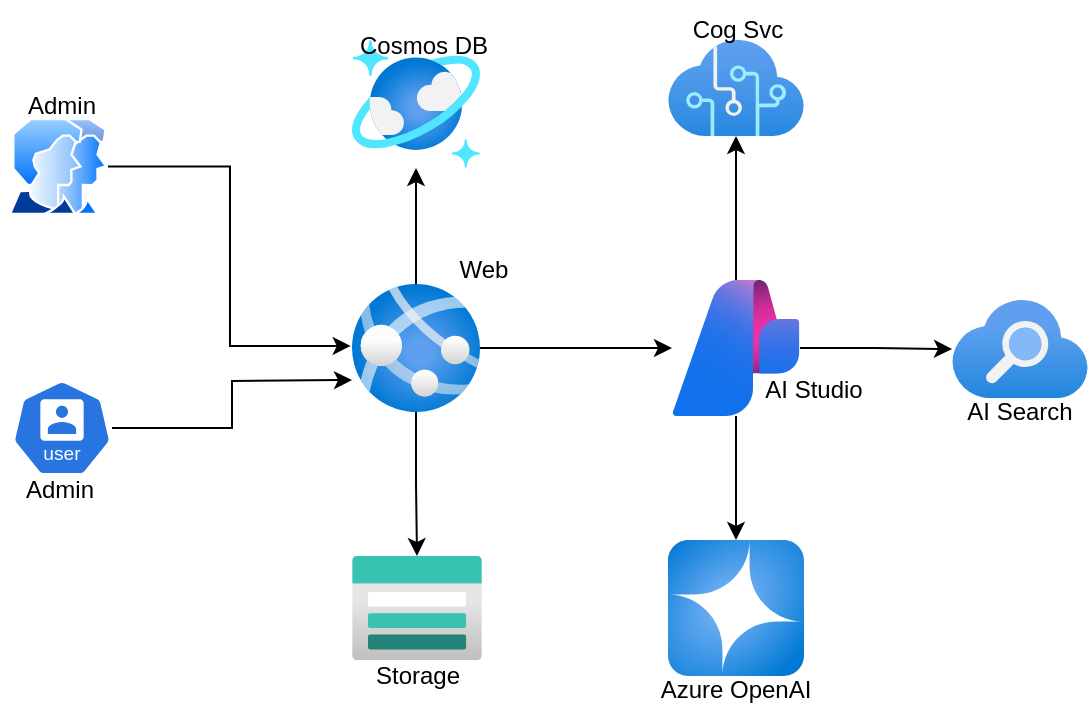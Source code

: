 <mxfile version="24.7.14" pages="2">
  <diagram name="SMC-MMC" id="Jn7WtMPNRus4jtXL1Bz7">
    <mxGraphModel dx="1106" dy="768" grid="1" gridSize="10" guides="1" tooltips="1" connect="1" arrows="1" fold="1" page="1" pageScale="1" pageWidth="850" pageHeight="1100" math="0" shadow="0">
      <root>
        <mxCell id="0" />
        <mxCell id="1" parent="0" />
        <mxCell id="Ky0okiFIyZvp3Xf47Xzk-17" value="" style="edgeStyle=orthogonalEdgeStyle;rounded=0;orthogonalLoop=1;jettySize=auto;html=1;" edge="1" parent="1" source="Ky0okiFIyZvp3Xf47Xzk-1" target="Ky0okiFIyZvp3Xf47Xzk-4">
          <mxGeometry relative="1" as="geometry" />
        </mxCell>
        <mxCell id="Ky0okiFIyZvp3Xf47Xzk-18" value="" style="edgeStyle=orthogonalEdgeStyle;rounded=0;orthogonalLoop=1;jettySize=auto;html=1;" edge="1" parent="1" source="Ky0okiFIyZvp3Xf47Xzk-1" target="Ky0okiFIyZvp3Xf47Xzk-3">
          <mxGeometry relative="1" as="geometry" />
        </mxCell>
        <mxCell id="Ky0okiFIyZvp3Xf47Xzk-19" value="" style="edgeStyle=orthogonalEdgeStyle;rounded=0;orthogonalLoop=1;jettySize=auto;html=1;" edge="1" parent="1" source="Ky0okiFIyZvp3Xf47Xzk-1" target="Ky0okiFIyZvp3Xf47Xzk-2">
          <mxGeometry relative="1" as="geometry" />
        </mxCell>
        <mxCell id="Ky0okiFIyZvp3Xf47Xzk-1" value="" style="image;aspect=fixed;html=1;points=[];align=center;fontSize=12;image=img/lib/azure2/ai_machine_learning/AI_Studio.svg;" vertex="1" parent="1">
          <mxGeometry x="450" y="310" width="64" height="68" as="geometry" />
        </mxCell>
        <mxCell id="Ky0okiFIyZvp3Xf47Xzk-2" value="" style="image;aspect=fixed;html=1;points=[];align=center;fontSize=12;image=img/lib/azure2/app_services/Search_Services.svg;" vertex="1" parent="1">
          <mxGeometry x="590" y="320" width="68" height="49.12" as="geometry" />
        </mxCell>
        <mxCell id="Ky0okiFIyZvp3Xf47Xzk-3" value="" style="image;aspect=fixed;html=1;points=[];align=center;fontSize=12;image=img/lib/azure2/ai_machine_learning/Azure_OpenAI.svg;" vertex="1" parent="1">
          <mxGeometry x="448" y="440" width="68" height="68" as="geometry" />
        </mxCell>
        <mxCell id="Ky0okiFIyZvp3Xf47Xzk-4" value="" style="image;aspect=fixed;html=1;points=[];align=center;fontSize=12;image=img/lib/azure2/ai_machine_learning/Cognitive_Services.svg;" vertex="1" parent="1">
          <mxGeometry x="448" y="190" width="68" height="48" as="geometry" />
        </mxCell>
        <mxCell id="Ky0okiFIyZvp3Xf47Xzk-14" value="" style="edgeStyle=orthogonalEdgeStyle;rounded=0;orthogonalLoop=1;jettySize=auto;html=1;" edge="1" parent="1" source="Ky0okiFIyZvp3Xf47Xzk-5" target="Ky0okiFIyZvp3Xf47Xzk-6">
          <mxGeometry relative="1" as="geometry" />
        </mxCell>
        <mxCell id="Ky0okiFIyZvp3Xf47Xzk-15" value="" style="edgeStyle=orthogonalEdgeStyle;rounded=0;orthogonalLoop=1;jettySize=auto;html=1;" edge="1" parent="1" source="Ky0okiFIyZvp3Xf47Xzk-5" target="Ky0okiFIyZvp3Xf47Xzk-8">
          <mxGeometry relative="1" as="geometry" />
        </mxCell>
        <mxCell id="Ky0okiFIyZvp3Xf47Xzk-16" value="" style="edgeStyle=orthogonalEdgeStyle;rounded=0;orthogonalLoop=1;jettySize=auto;html=1;" edge="1" parent="1" source="Ky0okiFIyZvp3Xf47Xzk-5" target="Ky0okiFIyZvp3Xf47Xzk-1">
          <mxGeometry relative="1" as="geometry" />
        </mxCell>
        <mxCell id="Ky0okiFIyZvp3Xf47Xzk-5" value="" style="image;aspect=fixed;html=1;points=[];align=center;fontSize=12;image=img/lib/azure2/app_services/App_Services.svg;" vertex="1" parent="1">
          <mxGeometry x="290" y="312" width="64" height="64" as="geometry" />
        </mxCell>
        <mxCell id="Ky0okiFIyZvp3Xf47Xzk-6" value="" style="image;aspect=fixed;html=1;points=[];align=center;fontSize=12;image=img/lib/azure2/databases/Azure_Cosmos_DB.svg;" vertex="1" parent="1">
          <mxGeometry x="290" y="190" width="64" height="64" as="geometry" />
        </mxCell>
        <mxCell id="Ky0okiFIyZvp3Xf47Xzk-8" value="" style="image;aspect=fixed;html=1;points=[];align=center;fontSize=12;image=img/lib/azure2/storage/Storage_Accounts.svg;" vertex="1" parent="1">
          <mxGeometry x="290" y="448" width="65" height="52" as="geometry" />
        </mxCell>
        <mxCell id="Ky0okiFIyZvp3Xf47Xzk-9" value="" style="image;aspect=fixed;perimeter=ellipsePerimeter;html=1;align=center;shadow=0;dashed=0;spacingTop=3;image=img/lib/active_directory/user_accounts.svg;" vertex="1" parent="1">
          <mxGeometry x="118" y="229" width="50" height="48.5" as="geometry" />
        </mxCell>
        <mxCell id="Ky0okiFIyZvp3Xf47Xzk-13" style="edgeStyle=orthogonalEdgeStyle;rounded=0;orthogonalLoop=1;jettySize=auto;html=1;" edge="1" parent="1" source="Ky0okiFIyZvp3Xf47Xzk-11">
          <mxGeometry relative="1" as="geometry">
            <mxPoint x="290" y="360" as="targetPoint" />
          </mxGeometry>
        </mxCell>
        <mxCell id="Ky0okiFIyZvp3Xf47Xzk-11" value="" style="aspect=fixed;sketch=0;html=1;dashed=0;whitespace=wrap;verticalLabelPosition=bottom;verticalAlign=top;fillColor=#2875E2;strokeColor=#ffffff;points=[[0.005,0.63,0],[0.1,0.2,0],[0.9,0.2,0],[0.5,0,0],[0.995,0.63,0],[0.72,0.99,0],[0.5,1,0],[0.28,0.99,0]];shape=mxgraph.kubernetes.icon2;kubernetesLabel=1;prIcon=user" vertex="1" parent="1">
          <mxGeometry x="120" y="360" width="50" height="48" as="geometry" />
        </mxCell>
        <mxCell id="Ky0okiFIyZvp3Xf47Xzk-12" style="edgeStyle=orthogonalEdgeStyle;rounded=0;orthogonalLoop=1;jettySize=auto;html=1;entryX=-0.01;entryY=0.484;entryDx=0;entryDy=0;entryPerimeter=0;" edge="1" parent="1" source="Ky0okiFIyZvp3Xf47Xzk-9" target="Ky0okiFIyZvp3Xf47Xzk-5">
          <mxGeometry relative="1" as="geometry" />
        </mxCell>
        <mxCell id="Ky0okiFIyZvp3Xf47Xzk-20" value="Admin" style="text;html=1;align=center;verticalAlign=middle;whiteSpace=wrap;rounded=0;" vertex="1" parent="1">
          <mxGeometry x="115" y="208" width="60" height="30" as="geometry" />
        </mxCell>
        <mxCell id="Ky0okiFIyZvp3Xf47Xzk-21" value="Admin" style="text;html=1;align=center;verticalAlign=middle;whiteSpace=wrap;rounded=0;" vertex="1" parent="1">
          <mxGeometry x="114" y="400" width="60" height="30" as="geometry" />
        </mxCell>
        <mxCell id="Ky0okiFIyZvp3Xf47Xzk-24" value="Web" style="text;html=1;align=center;verticalAlign=middle;whiteSpace=wrap;rounded=0;" vertex="1" parent="1">
          <mxGeometry x="321" y="290" width="70" height="30" as="geometry" />
        </mxCell>
        <mxCell id="Ky0okiFIyZvp3Xf47Xzk-25" value="Cosmos DB" style="text;html=1;align=center;verticalAlign=middle;whiteSpace=wrap;rounded=0;" vertex="1" parent="1">
          <mxGeometry x="291" y="178" width="70" height="30" as="geometry" />
        </mxCell>
        <mxCell id="Ky0okiFIyZvp3Xf47Xzk-26" value="Storage" style="text;html=1;align=center;verticalAlign=middle;whiteSpace=wrap;rounded=0;" vertex="1" parent="1">
          <mxGeometry x="288" y="493" width="70" height="30" as="geometry" />
        </mxCell>
        <mxCell id="Ky0okiFIyZvp3Xf47Xzk-27" value="Cog Svc" style="text;html=1;align=center;verticalAlign=middle;whiteSpace=wrap;rounded=0;" vertex="1" parent="1">
          <mxGeometry x="448" y="170" width="70" height="30" as="geometry" />
        </mxCell>
        <mxCell id="Ky0okiFIyZvp3Xf47Xzk-28" value="AI Studio" style="text;html=1;align=center;verticalAlign=middle;whiteSpace=wrap;rounded=0;" vertex="1" parent="1">
          <mxGeometry x="486" y="350" width="70" height="30" as="geometry" />
        </mxCell>
        <mxCell id="Ky0okiFIyZvp3Xf47Xzk-29" value="Azure OpenAI" style="text;html=1;align=center;verticalAlign=middle;whiteSpace=wrap;rounded=0;" vertex="1" parent="1">
          <mxGeometry x="442" y="500" width="80" height="30" as="geometry" />
        </mxCell>
        <mxCell id="Ky0okiFIyZvp3Xf47Xzk-30" value="AI Search" style="text;html=1;align=center;verticalAlign=middle;whiteSpace=wrap;rounded=0;" vertex="1" parent="1">
          <mxGeometry x="589" y="361" width="70" height="30" as="geometry" />
        </mxCell>
      </root>
    </mxGraphModel>
  </diagram>
  <diagram id="zcddhwbSvdGQsNT1rsVY" name="GenAIEmr">
    <mxGraphModel dx="1106" dy="768" grid="1" gridSize="10" guides="1" tooltips="1" connect="1" arrows="1" fold="1" page="1" pageScale="1" pageWidth="850" pageHeight="1100" math="0" shadow="0">
      <root>
        <mxCell id="0" />
        <mxCell id="1" parent="0" />
        <mxCell id="fr_IFSp_E5TgLf7cTKiT-1" value="" style="edgeStyle=orthogonalEdgeStyle;rounded=0;orthogonalLoop=1;jettySize=auto;html=1;" edge="1" parent="1" source="fr_IFSp_E5TgLf7cTKiT-4" target="fr_IFSp_E5TgLf7cTKiT-7">
          <mxGeometry relative="1" as="geometry" />
        </mxCell>
        <mxCell id="fr_IFSp_E5TgLf7cTKiT-2" value="" style="edgeStyle=orthogonalEdgeStyle;rounded=0;orthogonalLoop=1;jettySize=auto;html=1;" edge="1" parent="1" source="fr_IFSp_E5TgLf7cTKiT-4" target="fr_IFSp_E5TgLf7cTKiT-6">
          <mxGeometry relative="1" as="geometry" />
        </mxCell>
        <mxCell id="fr_IFSp_E5TgLf7cTKiT-3" value="" style="edgeStyle=orthogonalEdgeStyle;rounded=0;orthogonalLoop=1;jettySize=auto;html=1;" edge="1" parent="1" source="fr_IFSp_E5TgLf7cTKiT-4" target="fr_IFSp_E5TgLf7cTKiT-5">
          <mxGeometry relative="1" as="geometry" />
        </mxCell>
        <mxCell id="fr_IFSp_E5TgLf7cTKiT-4" value="" style="image;aspect=fixed;html=1;points=[];align=center;fontSize=12;image=img/lib/azure2/ai_machine_learning/AI_Studio.svg;" vertex="1" parent="1">
          <mxGeometry x="489" y="280" width="64" height="68" as="geometry" />
        </mxCell>
        <mxCell id="fr_IFSp_E5TgLf7cTKiT-5" value="" style="image;aspect=fixed;html=1;points=[];align=center;fontSize=12;image=img/lib/azure2/app_services/Search_Services.svg;" vertex="1" parent="1">
          <mxGeometry x="629" y="290" width="68" height="49.12" as="geometry" />
        </mxCell>
        <mxCell id="fr_IFSp_E5TgLf7cTKiT-6" value="" style="image;aspect=fixed;html=1;points=[];align=center;fontSize=12;image=img/lib/azure2/ai_machine_learning/Azure_OpenAI.svg;" vertex="1" parent="1">
          <mxGeometry x="487" y="410" width="68" height="68" as="geometry" />
        </mxCell>
        <mxCell id="fr_IFSp_E5TgLf7cTKiT-7" value="" style="image;aspect=fixed;html=1;points=[];align=center;fontSize=12;image=img/lib/azure2/ai_machine_learning/Cognitive_Services.svg;" vertex="1" parent="1">
          <mxGeometry x="487" y="160" width="68" height="48" as="geometry" />
        </mxCell>
        <mxCell id="fr_IFSp_E5TgLf7cTKiT-8" value="" style="edgeStyle=orthogonalEdgeStyle;rounded=0;orthogonalLoop=1;jettySize=auto;html=1;" edge="1" parent="1" source="fr_IFSp_E5TgLf7cTKiT-11" target="fr_IFSp_E5TgLf7cTKiT-12">
          <mxGeometry relative="1" as="geometry" />
        </mxCell>
        <mxCell id="fr_IFSp_E5TgLf7cTKiT-9" value="" style="edgeStyle=orthogonalEdgeStyle;rounded=0;orthogonalLoop=1;jettySize=auto;html=1;" edge="1" parent="1" source="fr_IFSp_E5TgLf7cTKiT-11" target="fr_IFSp_E5TgLf7cTKiT-13">
          <mxGeometry relative="1" as="geometry" />
        </mxCell>
        <mxCell id="fr_IFSp_E5TgLf7cTKiT-10" value="" style="edgeStyle=orthogonalEdgeStyle;rounded=0;orthogonalLoop=1;jettySize=auto;html=1;" edge="1" parent="1" source="fr_IFSp_E5TgLf7cTKiT-11" target="fr_IFSp_E5TgLf7cTKiT-4">
          <mxGeometry relative="1" as="geometry" />
        </mxCell>
        <mxCell id="fr_IFSp_E5TgLf7cTKiT-11" value="" style="image;aspect=fixed;html=1;points=[];align=center;fontSize=12;image=img/lib/azure2/app_services/App_Services.svg;" vertex="1" parent="1">
          <mxGeometry x="329" y="282" width="64" height="64" as="geometry" />
        </mxCell>
        <mxCell id="fr_IFSp_E5TgLf7cTKiT-12" value="" style="image;aspect=fixed;html=1;points=[];align=center;fontSize=12;image=img/lib/azure2/databases/Azure_Cosmos_DB.svg;" vertex="1" parent="1">
          <mxGeometry x="329" y="160" width="64" height="64" as="geometry" />
        </mxCell>
        <mxCell id="fr_IFSp_E5TgLf7cTKiT-13" value="" style="image;aspect=fixed;html=1;points=[];align=center;fontSize=12;image=img/lib/azure2/storage/Storage_Accounts.svg;" vertex="1" parent="1">
          <mxGeometry x="329" y="418" width="65" height="52" as="geometry" />
        </mxCell>
        <mxCell id="fr_IFSp_E5TgLf7cTKiT-14" value="" style="image;aspect=fixed;perimeter=ellipsePerimeter;html=1;align=center;shadow=0;dashed=0;spacingTop=3;image=img/lib/active_directory/user_accounts.svg;" vertex="1" parent="1">
          <mxGeometry x="157" y="199" width="50" height="48.5" as="geometry" />
        </mxCell>
        <mxCell id="fr_IFSp_E5TgLf7cTKiT-15" style="edgeStyle=orthogonalEdgeStyle;rounded=0;orthogonalLoop=1;jettySize=auto;html=1;" edge="1" parent="1" source="fr_IFSp_E5TgLf7cTKiT-16">
          <mxGeometry relative="1" as="geometry">
            <mxPoint x="329" y="330" as="targetPoint" />
          </mxGeometry>
        </mxCell>
        <mxCell id="fr_IFSp_E5TgLf7cTKiT-16" value="" style="aspect=fixed;sketch=0;html=1;dashed=0;whitespace=wrap;verticalLabelPosition=bottom;verticalAlign=top;fillColor=#2875E2;strokeColor=#ffffff;points=[[0.005,0.63,0],[0.1,0.2,0],[0.9,0.2,0],[0.5,0,0],[0.995,0.63,0],[0.72,0.99,0],[0.5,1,0],[0.28,0.99,0]];shape=mxgraph.kubernetes.icon2;kubernetesLabel=1;prIcon=user" vertex="1" parent="1">
          <mxGeometry x="159" y="330" width="50" height="48" as="geometry" />
        </mxCell>
        <mxCell id="fr_IFSp_E5TgLf7cTKiT-17" style="edgeStyle=orthogonalEdgeStyle;rounded=0;orthogonalLoop=1;jettySize=auto;html=1;entryX=-0.01;entryY=0.484;entryDx=0;entryDy=0;entryPerimeter=0;" edge="1" parent="1" source="fr_IFSp_E5TgLf7cTKiT-14" target="fr_IFSp_E5TgLf7cTKiT-11">
          <mxGeometry relative="1" as="geometry" />
        </mxCell>
        <mxCell id="fr_IFSp_E5TgLf7cTKiT-18" value="Admin" style="text;html=1;align=center;verticalAlign=middle;whiteSpace=wrap;rounded=0;" vertex="1" parent="1">
          <mxGeometry x="154" y="178" width="60" height="30" as="geometry" />
        </mxCell>
        <mxCell id="fr_IFSp_E5TgLf7cTKiT-19" value="Admin" style="text;html=1;align=center;verticalAlign=middle;whiteSpace=wrap;rounded=0;" vertex="1" parent="1">
          <mxGeometry x="153" y="370" width="60" height="30" as="geometry" />
        </mxCell>
        <mxCell id="fr_IFSp_E5TgLf7cTKiT-20" value="Web" style="text;html=1;align=center;verticalAlign=middle;whiteSpace=wrap;rounded=0;" vertex="1" parent="1">
          <mxGeometry x="345" y="260" width="70" height="30" as="geometry" />
        </mxCell>
        <mxCell id="fr_IFSp_E5TgLf7cTKiT-21" value="Cosmos DB" style="text;html=1;align=center;verticalAlign=middle;whiteSpace=wrap;rounded=0;" vertex="1" parent="1">
          <mxGeometry x="330" y="148" width="70" height="30" as="geometry" />
        </mxCell>
        <mxCell id="fr_IFSp_E5TgLf7cTKiT-22" value="Storage" style="text;html=1;align=center;verticalAlign=middle;whiteSpace=wrap;rounded=0;" vertex="1" parent="1">
          <mxGeometry x="328" y="463" width="70" height="30" as="geometry" />
        </mxCell>
        <mxCell id="fr_IFSp_E5TgLf7cTKiT-23" value="Cog Svc" style="text;html=1;align=center;verticalAlign=middle;whiteSpace=wrap;rounded=0;" vertex="1" parent="1">
          <mxGeometry x="487" y="140" width="70" height="30" as="geometry" />
        </mxCell>
        <mxCell id="fr_IFSp_E5TgLf7cTKiT-24" value="AI Studio" style="text;html=1;align=center;verticalAlign=middle;whiteSpace=wrap;rounded=0;" vertex="1" parent="1">
          <mxGeometry x="525" y="320" width="70" height="30" as="geometry" />
        </mxCell>
        <mxCell id="fr_IFSp_E5TgLf7cTKiT-25" value="Azure OpenAI" style="text;html=1;align=center;verticalAlign=middle;whiteSpace=wrap;rounded=0;" vertex="1" parent="1">
          <mxGeometry x="482" y="470" width="80" height="30" as="geometry" />
        </mxCell>
        <mxCell id="fr_IFSp_E5TgLf7cTKiT-26" value="AI Search" style="text;html=1;align=center;verticalAlign=middle;whiteSpace=wrap;rounded=0;" vertex="1" parent="1">
          <mxGeometry x="628" y="330" width="70" height="31" as="geometry" />
        </mxCell>
        <mxCell id="fr_IFSp_E5TgLf7cTKiT-32" value="" style="edgeStyle=orthogonalEdgeStyle;rounded=0;orthogonalLoop=1;jettySize=auto;html=1;" edge="1" parent="1" source="fr_IFSp_E5TgLf7cTKiT-27" target="fr_IFSp_E5TgLf7cTKiT-28">
          <mxGeometry relative="1" as="geometry" />
        </mxCell>
        <mxCell id="fr_IFSp_E5TgLf7cTKiT-27" value="" style="image;aspect=fixed;html=1;points=[];align=center;fontSize=12;image=img/lib/azure2/ai_machine_learning/Machine_Learning.svg;" vertex="1" parent="1">
          <mxGeometry x="170" y="620" width="47.06" height="50" as="geometry" />
        </mxCell>
        <mxCell id="fr_IFSp_E5TgLf7cTKiT-33" value="" style="edgeStyle=orthogonalEdgeStyle;rounded=0;orthogonalLoop=1;jettySize=auto;html=1;" edge="1" parent="1" source="fr_IFSp_E5TgLf7cTKiT-28" target="fr_IFSp_E5TgLf7cTKiT-29">
          <mxGeometry relative="1" as="geometry" />
        </mxCell>
        <mxCell id="fr_IFSp_E5TgLf7cTKiT-28" value="" style="image;aspect=fixed;html=1;points=[];align=center;fontSize=12;image=img/lib/azure2/azure_stack/Plans.svg;" vertex="1" parent="1">
          <mxGeometry x="267" y="620" width="40.63" height="50" as="geometry" />
        </mxCell>
        <mxCell id="fr_IFSp_E5TgLf7cTKiT-34" value="" style="edgeStyle=orthogonalEdgeStyle;rounded=0;orthogonalLoop=1;jettySize=auto;html=1;" edge="1" parent="1" source="fr_IFSp_E5TgLf7cTKiT-29" target="fr_IFSp_E5TgLf7cTKiT-30">
          <mxGeometry relative="1" as="geometry" />
        </mxCell>
        <mxCell id="fr_IFSp_E5TgLf7cTKiT-29" value="" style="image;aspect=fixed;html=1;points=[];align=center;fontSize=12;image=img/lib/azure2/general/Gear.svg;" vertex="1" parent="1">
          <mxGeometry x="356" y="620" width="50" height="50" as="geometry" />
        </mxCell>
        <mxCell id="fr_IFSp_E5TgLf7cTKiT-35" value="" style="edgeStyle=orthogonalEdgeStyle;rounded=0;orthogonalLoop=1;jettySize=auto;html=1;" edge="1" parent="1" source="fr_IFSp_E5TgLf7cTKiT-30" target="fr_IFSp_E5TgLf7cTKiT-31">
          <mxGeometry relative="1" as="geometry" />
        </mxCell>
        <mxCell id="fr_IFSp_E5TgLf7cTKiT-30" value="" style="image;aspect=fixed;html=1;points=[];align=center;fontSize=12;image=img/lib/azure2/general/Preview.svg;" vertex="1" parent="1">
          <mxGeometry x="455" y="620" width="34.38" height="50" as="geometry" />
        </mxCell>
        <mxCell id="fr_IFSp_E5TgLf7cTKiT-37" value="" style="edgeStyle=orthogonalEdgeStyle;rounded=0;orthogonalLoop=1;jettySize=auto;html=1;" edge="1" parent="1" source="fr_IFSp_E5TgLf7cTKiT-31" target="fr_IFSp_E5TgLf7cTKiT-36">
          <mxGeometry relative="1" as="geometry" />
        </mxCell>
        <mxCell id="fr_IFSp_E5TgLf7cTKiT-31" value="" style="image;aspect=fixed;html=1;points=[];align=center;fontSize=12;image=img/lib/azure2/general/Load_Test.svg;" vertex="1" parent="1">
          <mxGeometry x="557" y="620" width="51.52" height="50" as="geometry" />
        </mxCell>
        <mxCell id="fr_IFSp_E5TgLf7cTKiT-36" value="" style="image;aspect=fixed;html=1;points=[];align=center;fontSize=12;image=img/lib/azure2/app_services/App_Services.svg;" vertex="1" parent="1">
          <mxGeometry x="654" y="620" width="50" height="50" as="geometry" />
        </mxCell>
        <mxCell id="fr_IFSp_E5TgLf7cTKiT-38" value="Azure ML" style="text;html=1;align=center;verticalAlign=middle;whiteSpace=wrap;rounded=0;" vertex="1" parent="1">
          <mxGeometry x="159" y="662" width="65" height="30" as="geometry" />
        </mxCell>
        <mxCell id="fr_IFSp_E5TgLf7cTKiT-39" value="Fine Tuning Pipeline" style="text;html=1;align=center;verticalAlign=middle;whiteSpace=wrap;rounded=0;" vertex="1" parent="1">
          <mxGeometry x="255" y="669" width="65" height="30" as="geometry" />
        </mxCell>
        <mxCell id="fr_IFSp_E5TgLf7cTKiT-40" value="Training" style="text;html=1;align=center;verticalAlign=middle;whiteSpace=wrap;rounded=0;" vertex="1" parent="1">
          <mxGeometry x="347.5" y="670" width="65" height="30" as="geometry" />
        </mxCell>
        <mxCell id="fr_IFSp_E5TgLf7cTKiT-41" value="Evaluation" style="text;html=1;align=center;verticalAlign=middle;whiteSpace=wrap;rounded=0;" vertex="1" parent="1">
          <mxGeometry x="439.69" y="670" width="65" height="30" as="geometry" />
        </mxCell>
        <mxCell id="fr_IFSp_E5TgLf7cTKiT-42" value="Testing" style="text;html=1;align=center;verticalAlign=middle;whiteSpace=wrap;rounded=0;" vertex="1" parent="1">
          <mxGeometry x="550.26" y="670" width="65" height="30" as="geometry" />
        </mxCell>
        <mxCell id="fr_IFSp_E5TgLf7cTKiT-43" value="Endpoint API" style="text;html=1;align=center;verticalAlign=middle;whiteSpace=wrap;rounded=0;" vertex="1" parent="1">
          <mxGeometry x="646.5" y="669" width="65" height="30" as="geometry" />
        </mxCell>
        <mxCell id="fr_IFSp_E5TgLf7cTKiT-44" style="edgeStyle=orthogonalEdgeStyle;rounded=0;orthogonalLoop=1;jettySize=auto;html=1;entryX=0.818;entryY=1.064;entryDx=0;entryDy=0;entryPerimeter=0;" edge="1" parent="1" source="fr_IFSp_E5TgLf7cTKiT-36" target="fr_IFSp_E5TgLf7cTKiT-4">
          <mxGeometry relative="1" as="geometry">
            <Array as="points">
              <mxPoint x="679" y="560" />
              <mxPoint x="600" y="560" />
              <mxPoint x="600" y="352" />
            </Array>
          </mxGeometry>
        </mxCell>
      </root>
    </mxGraphModel>
  </diagram>
</mxfile>
